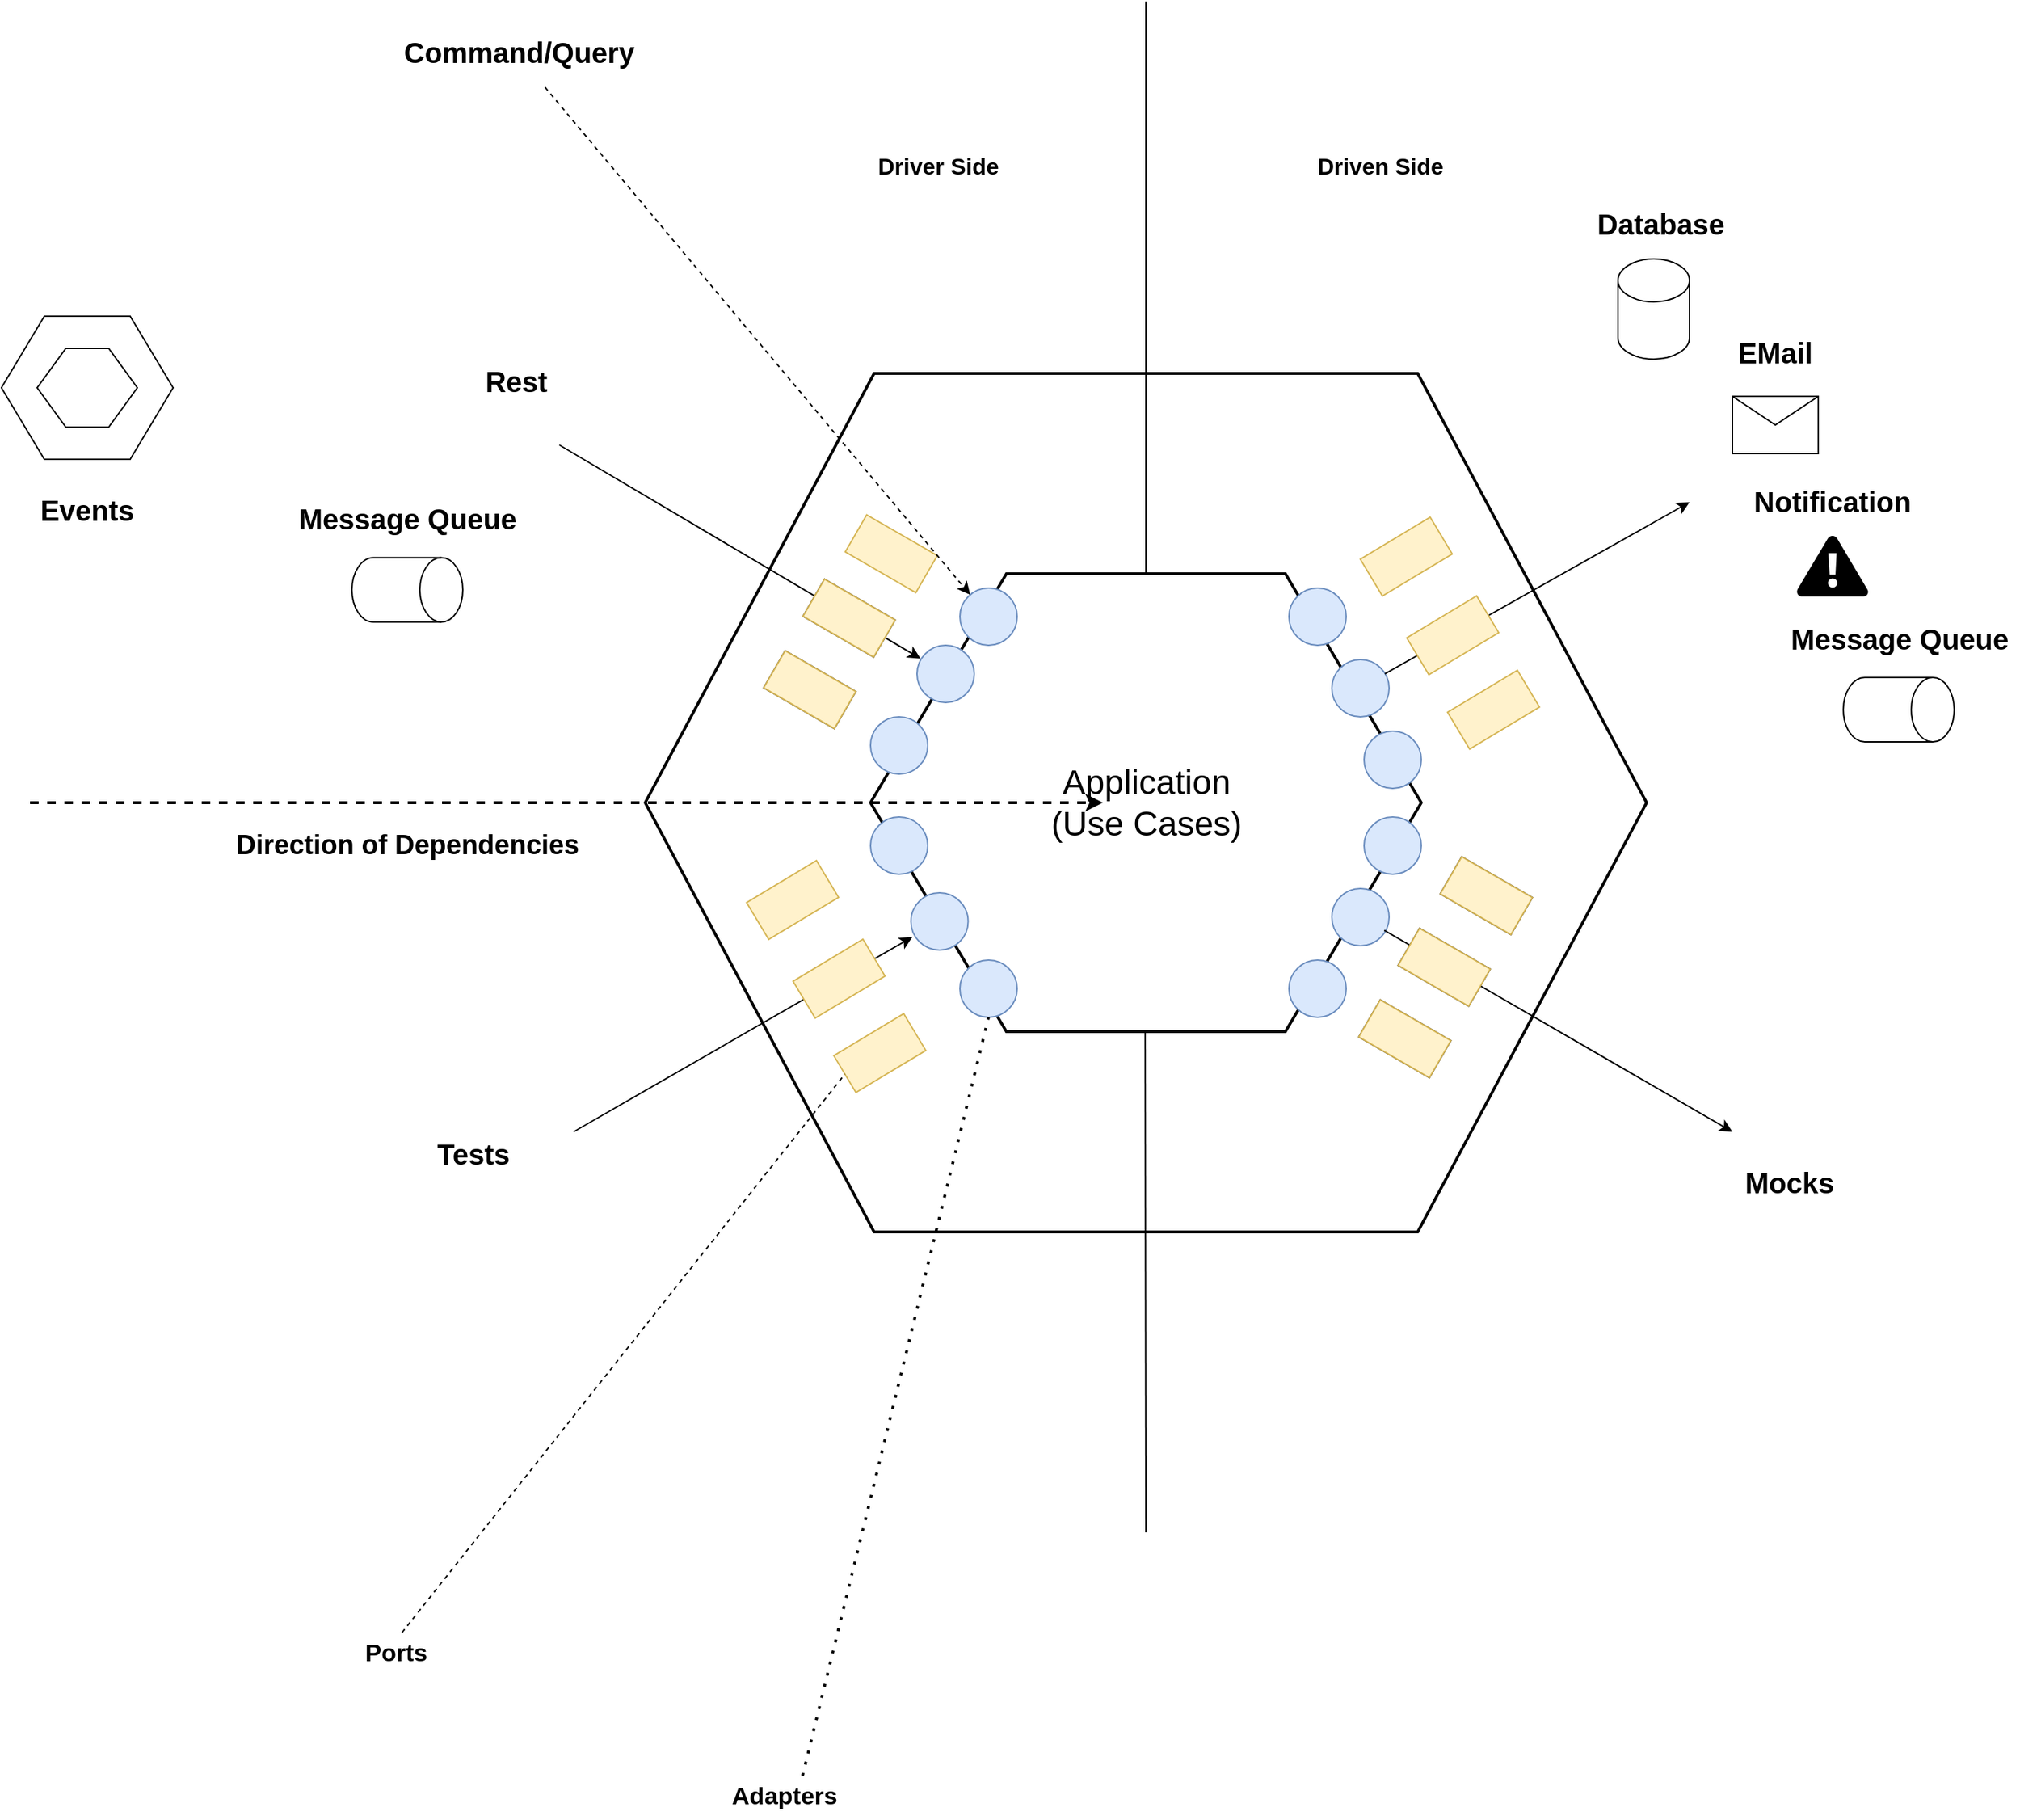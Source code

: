 <mxfile version="24.7.17">
  <diagram name="Page-1" id="NdihzAnEiaJkdm2FKsvE">
    <mxGraphModel dx="2388" dy="1195" grid="1" gridSize="10" guides="1" tooltips="1" connect="1" arrows="1" fold="1" page="1" pageScale="1" pageWidth="850" pageHeight="1100" math="0" shadow="0">
      <root>
        <mxCell id="0" />
        <mxCell id="1" parent="0" />
        <mxCell id="quX8b9LSYVhGij03t-H_-1" value="" style="shape=hexagon;perimeter=hexagonPerimeter2;whiteSpace=wrap;html=1;fixedSize=1;size=160;strokeWidth=2;" vertex="1" parent="1">
          <mxGeometry x="130" y="320" width="700" height="600" as="geometry" />
        </mxCell>
        <mxCell id="quX8b9LSYVhGij03t-H_-2" value="&lt;font style=&quot;font-size: 24px;&quot;&gt;Application&lt;/font&gt;&lt;div style=&quot;font-size: 24px;&quot;&gt;&lt;font style=&quot;font-size: 24px;&quot;&gt;(Use Cases)&lt;/font&gt;&lt;/div&gt;" style="shape=hexagon;perimeter=hexagonPerimeter2;whiteSpace=wrap;html=1;fixedSize=1;size=95;strokeWidth=2;" vertex="1" parent="1">
          <mxGeometry x="287.5" y="460" width="385" height="320" as="geometry" />
        </mxCell>
        <mxCell id="quX8b9LSYVhGij03t-H_-4" value="Driver Side" style="text;html=1;align=center;verticalAlign=middle;whiteSpace=wrap;rounded=0;fontSize=16;fontStyle=1" vertex="1" parent="1">
          <mxGeometry x="270.52" y="160" width="127.5" height="30" as="geometry" />
        </mxCell>
        <mxCell id="quX8b9LSYVhGij03t-H_-5" value="Driven Side" style="text;html=1;align=center;verticalAlign=middle;whiteSpace=wrap;rounded=0;fontSize=16;fontStyle=1" vertex="1" parent="1">
          <mxGeometry x="580" y="160" width="127.5" height="30" as="geometry" />
        </mxCell>
        <mxCell id="quX8b9LSYVhGij03t-H_-6" value="" style="ellipse;whiteSpace=wrap;html=1;aspect=fixed;fillColor=#dae8fc;strokeColor=#6c8ebf;" vertex="1" parent="1">
          <mxGeometry x="580" y="470" width="40" height="40" as="geometry" />
        </mxCell>
        <mxCell id="quX8b9LSYVhGij03t-H_-8" value="" style="ellipse;whiteSpace=wrap;html=1;aspect=fixed;fillColor=#dae8fc;strokeColor=#6c8ebf;" vertex="1" parent="1">
          <mxGeometry x="610" y="520" width="40" height="40" as="geometry" />
        </mxCell>
        <mxCell id="quX8b9LSYVhGij03t-H_-9" value="" style="ellipse;whiteSpace=wrap;html=1;aspect=fixed;fillColor=#dae8fc;strokeColor=#6c8ebf;" vertex="1" parent="1">
          <mxGeometry x="632.5" y="570" width="40" height="40" as="geometry" />
        </mxCell>
        <mxCell id="quX8b9LSYVhGij03t-H_-10" value="" style="ellipse;whiteSpace=wrap;html=1;aspect=fixed;fillColor=#dae8fc;strokeColor=#6c8ebf;" vertex="1" parent="1">
          <mxGeometry x="632.5" y="630" width="40" height="40" as="geometry" />
        </mxCell>
        <mxCell id="quX8b9LSYVhGij03t-H_-11" value="" style="ellipse;whiteSpace=wrap;html=1;aspect=fixed;fillColor=#dae8fc;strokeColor=#6c8ebf;" vertex="1" parent="1">
          <mxGeometry x="610" y="680" width="40" height="40" as="geometry" />
        </mxCell>
        <mxCell id="quX8b9LSYVhGij03t-H_-12" value="" style="ellipse;whiteSpace=wrap;html=1;aspect=fixed;fillColor=#dae8fc;strokeColor=#6c8ebf;" vertex="1" parent="1">
          <mxGeometry x="580" y="730" width="40" height="40" as="geometry" />
        </mxCell>
        <mxCell id="quX8b9LSYVhGij03t-H_-13" value="" style="ellipse;whiteSpace=wrap;html=1;aspect=fixed;fillColor=#dae8fc;strokeColor=#6c8ebf;" vertex="1" parent="1">
          <mxGeometry x="350" y="730" width="40" height="40" as="geometry" />
        </mxCell>
        <mxCell id="quX8b9LSYVhGij03t-H_-14" value="" style="ellipse;whiteSpace=wrap;html=1;aspect=fixed;fillColor=#dae8fc;strokeColor=#6c8ebf;" vertex="1" parent="1">
          <mxGeometry x="315.75" y="683" width="40" height="40" as="geometry" />
        </mxCell>
        <mxCell id="quX8b9LSYVhGij03t-H_-15" value="" style="ellipse;whiteSpace=wrap;html=1;aspect=fixed;fillColor=#dae8fc;strokeColor=#6c8ebf;" vertex="1" parent="1">
          <mxGeometry x="287.5" y="630" width="40" height="40" as="geometry" />
        </mxCell>
        <mxCell id="quX8b9LSYVhGij03t-H_-16" value="" style="ellipse;whiteSpace=wrap;html=1;aspect=fixed;fillColor=#dae8fc;strokeColor=#6c8ebf;" vertex="1" parent="1">
          <mxGeometry x="350" y="470" width="40" height="40" as="geometry" />
        </mxCell>
        <mxCell id="quX8b9LSYVhGij03t-H_-17" value="" style="ellipse;whiteSpace=wrap;html=1;aspect=fixed;fillColor=#dae8fc;strokeColor=#6c8ebf;" vertex="1" parent="1">
          <mxGeometry x="320" y="510" width="40" height="40" as="geometry" />
        </mxCell>
        <mxCell id="quX8b9LSYVhGij03t-H_-18" value="" style="ellipse;whiteSpace=wrap;html=1;aspect=fixed;fillColor=#dae8fc;strokeColor=#6c8ebf;" vertex="1" parent="1">
          <mxGeometry x="287.5" y="560" width="40" height="40" as="geometry" />
        </mxCell>
        <mxCell id="quX8b9LSYVhGij03t-H_-20" value="" style="rounded=0;whiteSpace=wrap;html=1;rotation=329;fillColor=#fff2cc;strokeColor=#d6b656;" vertex="1" parent="1">
          <mxGeometry x="633.52" y="433" width="56.98" height="30" as="geometry" />
        </mxCell>
        <mxCell id="quX8b9LSYVhGij03t-H_-22" value="" style="rounded=0;whiteSpace=wrap;html=1;rotation=30;" vertex="1" parent="1">
          <mxGeometry x="689.48" y="670" width="56.98" height="30" as="geometry" />
        </mxCell>
        <mxCell id="quX8b9LSYVhGij03t-H_-23" value="" style="rounded=0;whiteSpace=wrap;html=1;rotation=30;" vertex="1" parent="1">
          <mxGeometry x="660" y="720" width="56.98" height="30" as="geometry" />
        </mxCell>
        <mxCell id="quX8b9LSYVhGij03t-H_-24" value="" style="rounded=0;whiteSpace=wrap;html=1;rotation=30;" vertex="1" parent="1">
          <mxGeometry x="632.5" y="770" width="56.98" height="30" as="geometry" />
        </mxCell>
        <mxCell id="quX8b9LSYVhGij03t-H_-26" value="" style="rounded=0;whiteSpace=wrap;html=1;rotation=329;fillColor=#fff2cc;strokeColor=#d6b656;" vertex="1" parent="1">
          <mxGeometry x="694.5" y="540" width="56.98" height="30" as="geometry" />
        </mxCell>
        <mxCell id="quX8b9LSYVhGij03t-H_-27" value="" style="rounded=0;whiteSpace=wrap;html=1;rotation=30;fillColor=#fff2cc;strokeColor=#d6b656;" vertex="1" parent="1">
          <mxGeometry x="689.48" y="670" width="56.98" height="30" as="geometry" />
        </mxCell>
        <mxCell id="quX8b9LSYVhGij03t-H_-29" value="" style="rounded=0;whiteSpace=wrap;html=1;rotation=30;fillColor=#fff2cc;strokeColor=#d6b656;" vertex="1" parent="1">
          <mxGeometry x="632.5" y="770" width="56.98" height="30" as="geometry" />
        </mxCell>
        <mxCell id="quX8b9LSYVhGij03t-H_-31" value="" style="rounded=0;whiteSpace=wrap;html=1;rotation=30;" vertex="1" parent="1">
          <mxGeometry x="244.04" y="476" width="56.98" height="30" as="geometry" />
        </mxCell>
        <mxCell id="quX8b9LSYVhGij03t-H_-32" value="" style="rounded=0;whiteSpace=wrap;html=1;rotation=30;" vertex="1" parent="1">
          <mxGeometry x="216.54" y="526" width="56.98" height="30" as="geometry" />
        </mxCell>
        <mxCell id="quX8b9LSYVhGij03t-H_-33" value="" style="rounded=0;whiteSpace=wrap;html=1;rotation=30;fillColor=#fff2cc;strokeColor=#d6b656;" vertex="1" parent="1">
          <mxGeometry x="273.52" y="431" width="56.98" height="30" as="geometry" />
        </mxCell>
        <mxCell id="quX8b9LSYVhGij03t-H_-35" value="" style="rounded=0;whiteSpace=wrap;html=1;rotation=30;fillColor=#fff2cc;strokeColor=#d6b656;" vertex="1" parent="1">
          <mxGeometry x="216.54" y="526" width="56.98" height="30" as="geometry" />
        </mxCell>
        <mxCell id="quX8b9LSYVhGij03t-H_-36" value="" style="rounded=0;whiteSpace=wrap;html=1;rotation=329;fillColor=#fff2cc;strokeColor=#d6b656;" vertex="1" parent="1">
          <mxGeometry x="204.54" y="673" width="56.98" height="30" as="geometry" />
        </mxCell>
        <mxCell id="quX8b9LSYVhGij03t-H_-38" value="" style="rounded=0;whiteSpace=wrap;html=1;rotation=329;fillColor=#fff2cc;strokeColor=#d6b656;" vertex="1" parent="1">
          <mxGeometry x="265.52" y="780" width="56.98" height="30" as="geometry" />
        </mxCell>
        <mxCell id="quX8b9LSYVhGij03t-H_-39" value="" style="endArrow=none;html=1;rounded=0;exitX=0.5;exitY=0;exitDx=0;exitDy=0;" edge="1" parent="1" source="quX8b9LSYVhGij03t-H_-2">
          <mxGeometry width="50" height="50" relative="1" as="geometry">
            <mxPoint x="400" y="590" as="sourcePoint" />
            <mxPoint x="480" y="60" as="targetPoint" />
          </mxGeometry>
        </mxCell>
        <mxCell id="quX8b9LSYVhGij03t-H_-40" value="" style="endArrow=none;html=1;rounded=0;" edge="1" parent="1">
          <mxGeometry width="50" height="50" relative="1" as="geometry">
            <mxPoint x="480" y="1130" as="sourcePoint" />
            <mxPoint x="479.5" y="780" as="targetPoint" />
          </mxGeometry>
        </mxCell>
        <mxCell id="quX8b9LSYVhGij03t-H_-41" value="" style="shape=cylinder3;whiteSpace=wrap;html=1;boundedLbl=1;backgroundOutline=1;size=15;" vertex="1" parent="1">
          <mxGeometry x="810" y="240" width="50" height="70" as="geometry" />
        </mxCell>
        <mxCell id="quX8b9LSYVhGij03t-H_-42" value="" style="shape=message;html=1;html=1;outlineConnect=0;labelPosition=center;verticalLabelPosition=bottom;align=center;verticalAlign=top;" vertex="1" parent="1">
          <mxGeometry x="890" y="336" width="60" height="40" as="geometry" />
        </mxCell>
        <mxCell id="quX8b9LSYVhGij03t-H_-43" value="" style="verticalLabelPosition=bottom;html=1;verticalAlign=top;align=center;strokeColor=none;fillColor=#000000;shape=mxgraph.azure.azure_alert;" vertex="1" parent="1">
          <mxGeometry x="935" y="433.5" width="50" height="42.5" as="geometry" />
        </mxCell>
        <mxCell id="quX8b9LSYVhGij03t-H_-44" value="" style="endArrow=classic;html=1;rounded=0;entryX=0.062;entryY=0.232;entryDx=0;entryDy=0;entryPerimeter=0;" edge="1" parent="1" target="quX8b9LSYVhGij03t-H_-17">
          <mxGeometry width="50" height="50" relative="1" as="geometry">
            <mxPoint x="70" y="370" as="sourcePoint" />
            <mxPoint x="470" y="630" as="targetPoint" />
          </mxGeometry>
        </mxCell>
        <mxCell id="quX8b9LSYVhGij03t-H_-45" value="" style="endArrow=classic;html=1;rounded=0;entryX=0.025;entryY=0.772;entryDx=0;entryDy=0;entryPerimeter=0;" edge="1" parent="1" target="quX8b9LSYVhGij03t-H_-14">
          <mxGeometry width="50" height="50" relative="1" as="geometry">
            <mxPoint x="80" y="850" as="sourcePoint" />
            <mxPoint x="560" y="660" as="targetPoint" />
          </mxGeometry>
        </mxCell>
        <mxCell id="quX8b9LSYVhGij03t-H_-34" value="" style="rounded=0;whiteSpace=wrap;html=1;rotation=30;fillColor=#fff2cc;strokeColor=#d6b656;" vertex="1" parent="1">
          <mxGeometry x="244.04" y="476" width="56.98" height="30" as="geometry" />
        </mxCell>
        <mxCell id="quX8b9LSYVhGij03t-H_-37" value="" style="rounded=0;whiteSpace=wrap;html=1;rotation=329;fillColor=#fff2cc;strokeColor=#d6b656;" vertex="1" parent="1">
          <mxGeometry x="237.02" y="728" width="56.98" height="30" as="geometry" />
        </mxCell>
        <mxCell id="quX8b9LSYVhGij03t-H_-46" value="" style="endArrow=classic;html=1;rounded=0;exitX=0.926;exitY=0.273;exitDx=0;exitDy=0;exitPerimeter=0;" edge="1" parent="1">
          <mxGeometry width="50" height="50" relative="1" as="geometry">
            <mxPoint x="647.04" y="529.92" as="sourcePoint" />
            <mxPoint x="860" y="410" as="targetPoint" />
          </mxGeometry>
        </mxCell>
        <mxCell id="quX8b9LSYVhGij03t-H_-47" value="" style="endArrow=classic;html=1;rounded=0;exitX=0.915;exitY=0.73;exitDx=0;exitDy=0;exitPerimeter=0;" edge="1" parent="1" source="quX8b9LSYVhGij03t-H_-11">
          <mxGeometry width="50" height="50" relative="1" as="geometry">
            <mxPoint x="620" y="660" as="sourcePoint" />
            <mxPoint x="890" y="850" as="targetPoint" />
          </mxGeometry>
        </mxCell>
        <mxCell id="quX8b9LSYVhGij03t-H_-25" value="" style="rounded=0;whiteSpace=wrap;html=1;rotation=329;fillColor=#fff2cc;strokeColor=#d6b656;" vertex="1" parent="1">
          <mxGeometry x="666" y="488" width="56.98" height="30" as="geometry" />
        </mxCell>
        <mxCell id="quX8b9LSYVhGij03t-H_-28" value="" style="rounded=0;whiteSpace=wrap;html=1;rotation=30;fillColor=#fff2cc;strokeColor=#d6b656;" vertex="1" parent="1">
          <mxGeometry x="660" y="720" width="56.98" height="30" as="geometry" />
        </mxCell>
        <mxCell id="quX8b9LSYVhGij03t-H_-48" value="Mocks" style="text;html=1;align=center;verticalAlign=middle;whiteSpace=wrap;rounded=0;fontSize=20;fontStyle=1" vertex="1" parent="1">
          <mxGeometry x="900" y="870" width="60" height="30" as="geometry" />
        </mxCell>
        <mxCell id="quX8b9LSYVhGij03t-H_-52" value="" style="group" vertex="1" connectable="0" parent="1">
          <mxGeometry x="-320" y="280" width="120" height="100" as="geometry" />
        </mxCell>
        <mxCell id="quX8b9LSYVhGij03t-H_-50" value="" style="shape=hexagon;perimeter=hexagonPerimeter2;whiteSpace=wrap;html=1;fixedSize=1;size=30;" vertex="1" parent="quX8b9LSYVhGij03t-H_-52">
          <mxGeometry width="120" height="100" as="geometry" />
        </mxCell>
        <mxCell id="quX8b9LSYVhGij03t-H_-51" value="" style="shape=hexagon;perimeter=hexagonPerimeter2;whiteSpace=wrap;html=1;fixedSize=1;size=20;" vertex="1" parent="quX8b9LSYVhGij03t-H_-52">
          <mxGeometry x="25" y="22.5" width="70" height="55" as="geometry" />
        </mxCell>
        <mxCell id="quX8b9LSYVhGij03t-H_-54" value="Rest" style="text;html=1;align=center;verticalAlign=middle;whiteSpace=wrap;rounded=0;fontSize=20;fontStyle=1" vertex="1" parent="1">
          <mxGeometry y="310" width="80" height="30" as="geometry" />
        </mxCell>
        <mxCell id="quX8b9LSYVhGij03t-H_-56" value="Events" style="text;html=1;align=center;verticalAlign=middle;whiteSpace=wrap;rounded=0;fontSize=20;fontStyle=1" vertex="1" parent="1">
          <mxGeometry x="-300" y="400" width="80" height="30" as="geometry" />
        </mxCell>
        <mxCell id="quX8b9LSYVhGij03t-H_-57" value="Database" style="text;html=1;align=center;verticalAlign=middle;whiteSpace=wrap;rounded=0;fontSize=20;fontStyle=1" vertex="1" parent="1">
          <mxGeometry x="790" y="200" width="100" height="30" as="geometry" />
        </mxCell>
        <mxCell id="quX8b9LSYVhGij03t-H_-58" value="EMail" style="text;html=1;align=center;verticalAlign=middle;whiteSpace=wrap;rounded=0;fontSize=20;fontStyle=1" vertex="1" parent="1">
          <mxGeometry x="870" y="290" width="100" height="30" as="geometry" />
        </mxCell>
        <mxCell id="quX8b9LSYVhGij03t-H_-60" value="Notification" style="text;html=1;align=center;verticalAlign=middle;whiteSpace=wrap;rounded=0;fontSize=20;fontStyle=1" vertex="1" parent="1">
          <mxGeometry x="910" y="393.5" width="100" height="30" as="geometry" />
        </mxCell>
        <mxCell id="quX8b9LSYVhGij03t-H_-61" value="" style="shape=cylinder3;whiteSpace=wrap;html=1;boundedLbl=1;backgroundOutline=1;size=15;rotation=90;" vertex="1" parent="1">
          <mxGeometry x="983.75" y="516.25" width="45" height="77.5" as="geometry" />
        </mxCell>
        <mxCell id="quX8b9LSYVhGij03t-H_-62" value="Message Queue" style="text;html=1;align=center;verticalAlign=middle;whiteSpace=wrap;rounded=0;fontSize=20;fontStyle=1" vertex="1" parent="1">
          <mxGeometry x="922.5" y="490" width="167.5" height="30" as="geometry" />
        </mxCell>
        <mxCell id="quX8b9LSYVhGij03t-H_-63" value="" style="shape=cylinder3;whiteSpace=wrap;html=1;boundedLbl=1;backgroundOutline=1;size=15;rotation=90;" vertex="1" parent="1">
          <mxGeometry x="-58.75" y="432.5" width="45" height="77.5" as="geometry" />
        </mxCell>
        <mxCell id="quX8b9LSYVhGij03t-H_-64" value="Message Queue" style="text;html=1;align=center;verticalAlign=middle;whiteSpace=wrap;rounded=0;fontSize=20;fontStyle=1" vertex="1" parent="1">
          <mxGeometry x="-120" y="406.25" width="167.5" height="30" as="geometry" />
        </mxCell>
        <mxCell id="quX8b9LSYVhGij03t-H_-65" value="Tests" style="text;html=1;align=center;verticalAlign=middle;whiteSpace=wrap;rounded=0;fontSize=20;fontStyle=1" vertex="1" parent="1">
          <mxGeometry x="-20" y="850" width="60" height="30" as="geometry" />
        </mxCell>
        <mxCell id="quX8b9LSYVhGij03t-H_-66" value="" style="endArrow=classic;html=1;rounded=0;dashed=1;" edge="1" parent="1" target="quX8b9LSYVhGij03t-H_-16">
          <mxGeometry width="50" height="50" relative="1" as="geometry">
            <mxPoint x="60" y="120" as="sourcePoint" />
            <mxPoint x="230" y="540" as="targetPoint" />
          </mxGeometry>
        </mxCell>
        <mxCell id="quX8b9LSYVhGij03t-H_-67" value="Command/Query" style="text;html=1;align=center;verticalAlign=middle;whiteSpace=wrap;rounded=0;fontSize=20;fontStyle=1" vertex="1" parent="1">
          <mxGeometry x="-40" y="80" width="163.75" height="30" as="geometry" />
        </mxCell>
        <mxCell id="quX8b9LSYVhGij03t-H_-68" value="" style="endArrow=classic;html=1;rounded=0;dashed=1;strokeWidth=2;" edge="1" parent="1">
          <mxGeometry width="50" height="50" relative="1" as="geometry">
            <mxPoint x="-300" y="620" as="sourcePoint" />
            <mxPoint x="450" y="620" as="targetPoint" />
          </mxGeometry>
        </mxCell>
        <mxCell id="quX8b9LSYVhGij03t-H_-70" value="Direction of Dependencies" style="text;html=1;align=center;verticalAlign=middle;whiteSpace=wrap;rounded=0;fontSize=19;fontStyle=1" vertex="1" parent="1">
          <mxGeometry x="-176.25" y="635" width="280" height="30" as="geometry" />
        </mxCell>
        <mxCell id="quX8b9LSYVhGij03t-H_-71" value="" style="endArrow=none;dashed=1;html=1;dashPattern=1 3;strokeWidth=2;rounded=0;entryX=0.5;entryY=1;entryDx=0;entryDy=0;" edge="1" parent="1" target="quX8b9LSYVhGij03t-H_-13">
          <mxGeometry width="50" height="50" relative="1" as="geometry">
            <mxPoint x="240" y="1300" as="sourcePoint" />
            <mxPoint x="400" y="820" as="targetPoint" />
          </mxGeometry>
        </mxCell>
        <mxCell id="quX8b9LSYVhGij03t-H_-72" value="" style="endArrow=none;dashed=1;html=1;rounded=0;entryX=0;entryY=0.5;entryDx=0;entryDy=0;" edge="1" parent="1" target="quX8b9LSYVhGij03t-H_-38">
          <mxGeometry width="50" height="50" relative="1" as="geometry">
            <mxPoint x="-40" y="1200" as="sourcePoint" />
            <mxPoint x="400" y="820" as="targetPoint" />
          </mxGeometry>
        </mxCell>
        <mxCell id="quX8b9LSYVhGij03t-H_-73" value="Ports" style="text;html=1;align=center;verticalAlign=middle;whiteSpace=wrap;rounded=0;fontSize=17;fontStyle=1" vertex="1" parent="1">
          <mxGeometry x="-73.75" y="1200" width="60" height="30" as="geometry" />
        </mxCell>
        <mxCell id="quX8b9LSYVhGij03t-H_-74" value="Adapters" style="text;html=1;align=center;verticalAlign=middle;whiteSpace=wrap;rounded=0;fontSize=17;fontStyle=1" vertex="1" parent="1">
          <mxGeometry x="185.06" y="1300" width="85.46" height="30" as="geometry" />
        </mxCell>
      </root>
    </mxGraphModel>
  </diagram>
</mxfile>
